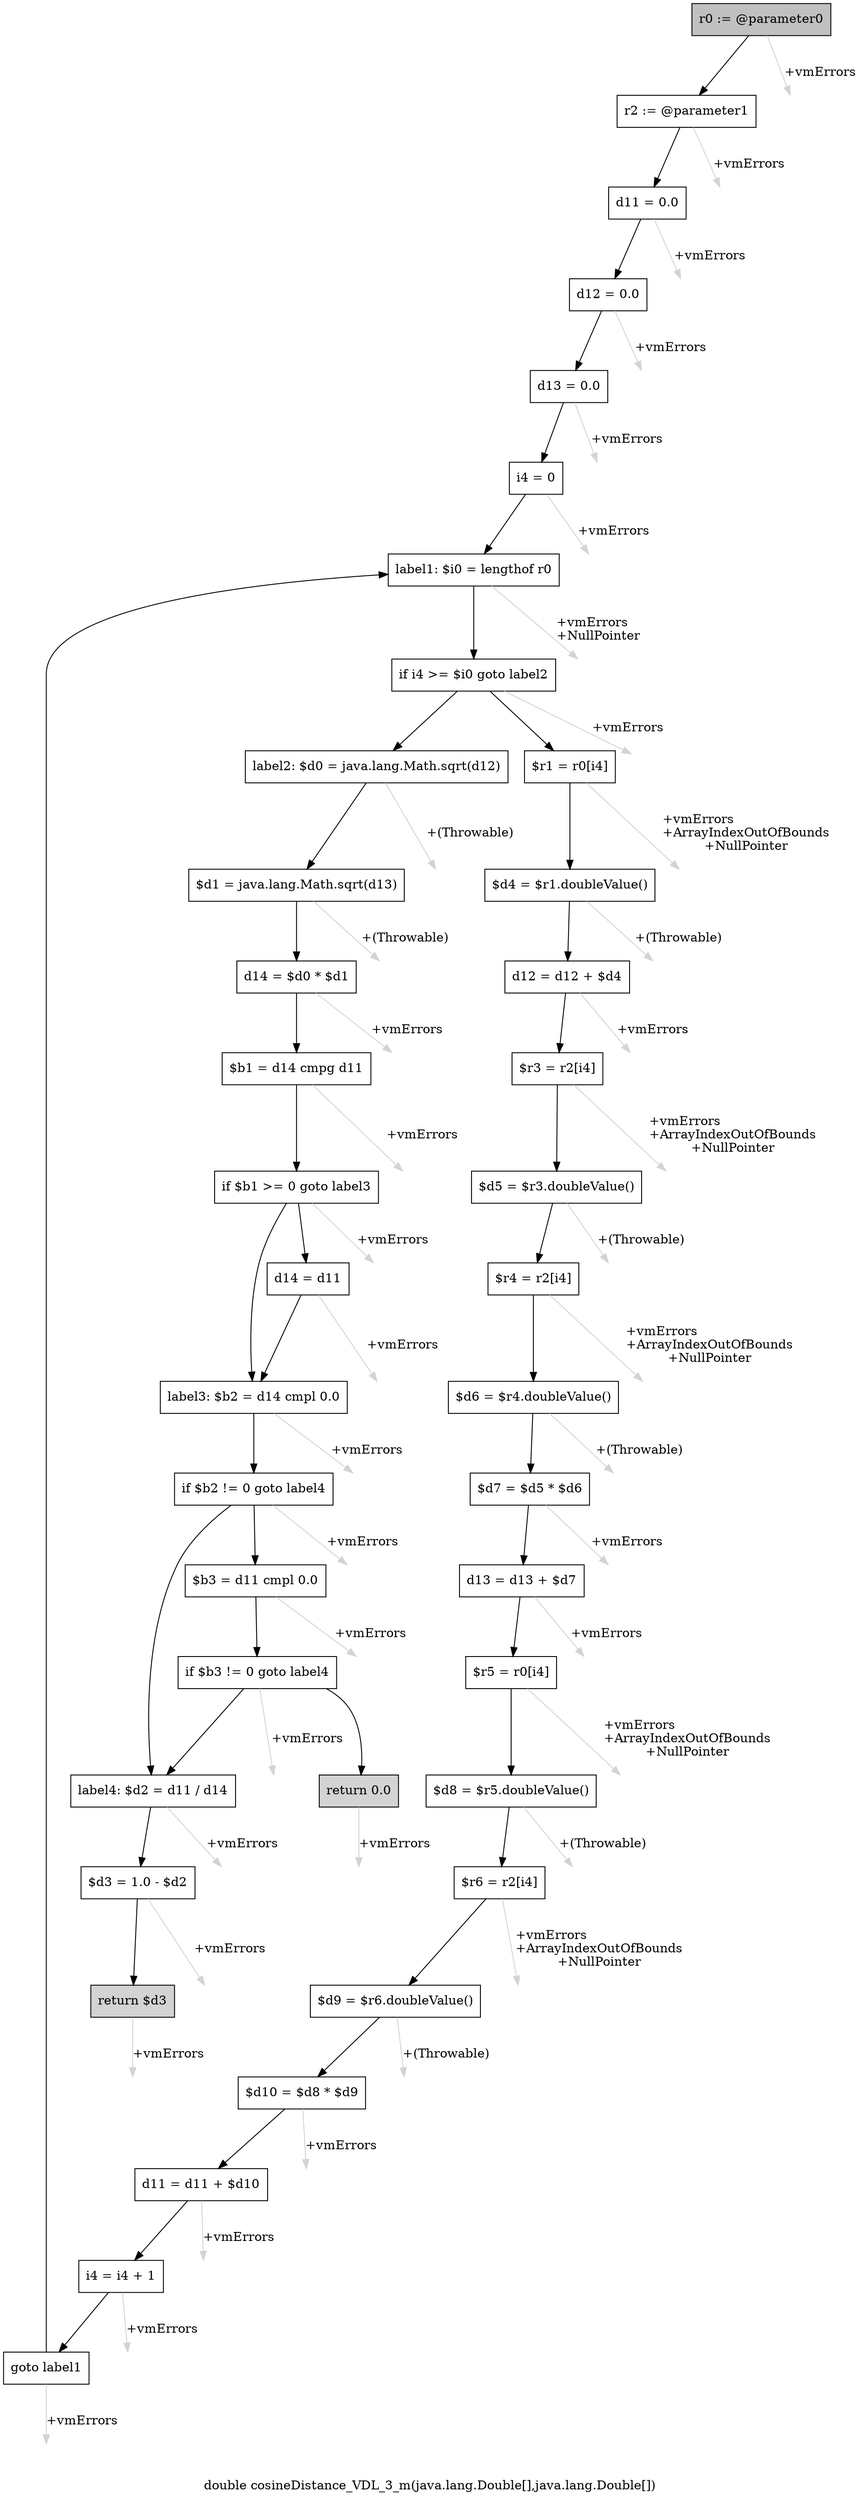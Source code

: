digraph "double cosineDistance_VDL_3_m(java.lang.Double[],java.lang.Double[])" {
    label="double cosineDistance_VDL_3_m(java.lang.Double[],java.lang.Double[])";
    node [shape=box];
    "0" [style=filled,fillcolor=gray,label="r0 := @parameter0",];
    "1" [label="r2 := @parameter1",];
    "0"->"1" [color=black,];
    "39" [style=invis,label="Esc",];
    "0"->"39" [color=lightgray,label="\l+vmErrors",];
    "2" [label="d11 = 0.0",];
    "1"->"2" [color=black,];
    "40" [style=invis,label="Esc",];
    "1"->"40" [color=lightgray,label="\l+vmErrors",];
    "3" [label="d12 = 0.0",];
    "2"->"3" [color=black,];
    "41" [style=invis,label="Esc",];
    "2"->"41" [color=lightgray,label="\l+vmErrors",];
    "4" [label="d13 = 0.0",];
    "3"->"4" [color=black,];
    "42" [style=invis,label="Esc",];
    "3"->"42" [color=lightgray,label="\l+vmErrors",];
    "5" [label="i4 = 0",];
    "4"->"5" [color=black,];
    "43" [style=invis,label="Esc",];
    "4"->"43" [color=lightgray,label="\l+vmErrors",];
    "6" [label="label1: $i0 = lengthof r0",];
    "5"->"6" [color=black,];
    "44" [style=invis,label="Esc",];
    "5"->"44" [color=lightgray,label="\l+vmErrors",];
    "7" [label="if i4 >= $i0 goto label2",];
    "6"->"7" [color=black,];
    "45" [style=invis,label="Esc",];
    "6"->"45" [color=lightgray,label="\l+vmErrors\l+NullPointer",];
    "8" [label="$r1 = r0[i4]",];
    "7"->"8" [color=black,];
    "25" [label="label2: $d0 = java.lang.Math.sqrt(d12)",];
    "7"->"25" [color=black,];
    "46" [style=invis,label="Esc",];
    "7"->"46" [color=lightgray,label="\l+vmErrors",];
    "9" [label="$d4 = $r1.doubleValue()",];
    "8"->"9" [color=black,];
    "47" [style=invis,label="Esc",];
    "8"->"47" [color=lightgray,label="\l+vmErrors\l+ArrayIndexOutOfBounds\l+NullPointer",];
    "10" [label="d12 = d12 + $d4",];
    "9"->"10" [color=black,];
    "48" [style=invis,label="Esc",];
    "9"->"48" [color=lightgray,label="\l+(Throwable)",];
    "11" [label="$r3 = r2[i4]",];
    "10"->"11" [color=black,];
    "49" [style=invis,label="Esc",];
    "10"->"49" [color=lightgray,label="\l+vmErrors",];
    "12" [label="$d5 = $r3.doubleValue()",];
    "11"->"12" [color=black,];
    "50" [style=invis,label="Esc",];
    "11"->"50" [color=lightgray,label="\l+vmErrors\l+ArrayIndexOutOfBounds\l+NullPointer",];
    "13" [label="$r4 = r2[i4]",];
    "12"->"13" [color=black,];
    "51" [style=invis,label="Esc",];
    "12"->"51" [color=lightgray,label="\l+(Throwable)",];
    "14" [label="$d6 = $r4.doubleValue()",];
    "13"->"14" [color=black,];
    "52" [style=invis,label="Esc",];
    "13"->"52" [color=lightgray,label="\l+vmErrors\l+ArrayIndexOutOfBounds\l+NullPointer",];
    "15" [label="$d7 = $d5 * $d6",];
    "14"->"15" [color=black,];
    "53" [style=invis,label="Esc",];
    "14"->"53" [color=lightgray,label="\l+(Throwable)",];
    "16" [label="d13 = d13 + $d7",];
    "15"->"16" [color=black,];
    "54" [style=invis,label="Esc",];
    "15"->"54" [color=lightgray,label="\l+vmErrors",];
    "17" [label="$r5 = r0[i4]",];
    "16"->"17" [color=black,];
    "55" [style=invis,label="Esc",];
    "16"->"55" [color=lightgray,label="\l+vmErrors",];
    "18" [label="$d8 = $r5.doubleValue()",];
    "17"->"18" [color=black,];
    "56" [style=invis,label="Esc",];
    "17"->"56" [color=lightgray,label="\l+vmErrors\l+ArrayIndexOutOfBounds\l+NullPointer",];
    "19" [label="$r6 = r2[i4]",];
    "18"->"19" [color=black,];
    "57" [style=invis,label="Esc",];
    "18"->"57" [color=lightgray,label="\l+(Throwable)",];
    "20" [label="$d9 = $r6.doubleValue()",];
    "19"->"20" [color=black,];
    "58" [style=invis,label="Esc",];
    "19"->"58" [color=lightgray,label="\l+vmErrors\l+ArrayIndexOutOfBounds\l+NullPointer",];
    "21" [label="$d10 = $d8 * $d9",];
    "20"->"21" [color=black,];
    "59" [style=invis,label="Esc",];
    "20"->"59" [color=lightgray,label="\l+(Throwable)",];
    "22" [label="d11 = d11 + $d10",];
    "21"->"22" [color=black,];
    "60" [style=invis,label="Esc",];
    "21"->"60" [color=lightgray,label="\l+vmErrors",];
    "23" [label="i4 = i4 + 1",];
    "22"->"23" [color=black,];
    "61" [style=invis,label="Esc",];
    "22"->"61" [color=lightgray,label="\l+vmErrors",];
    "24" [label="goto label1",];
    "23"->"24" [color=black,];
    "62" [style=invis,label="Esc",];
    "23"->"62" [color=lightgray,label="\l+vmErrors",];
    "24"->"6" [color=black,];
    "63" [style=invis,label="Esc",];
    "24"->"63" [color=lightgray,label="\l+vmErrors",];
    "26" [label="$d1 = java.lang.Math.sqrt(d13)",];
    "25"->"26" [color=black,];
    "64" [style=invis,label="Esc",];
    "25"->"64" [color=lightgray,label="\l+(Throwable)",];
    "27" [label="d14 = $d0 * $d1",];
    "26"->"27" [color=black,];
    "65" [style=invis,label="Esc",];
    "26"->"65" [color=lightgray,label="\l+(Throwable)",];
    "28" [label="$b1 = d14 cmpg d11",];
    "27"->"28" [color=black,];
    "66" [style=invis,label="Esc",];
    "27"->"66" [color=lightgray,label="\l+vmErrors",];
    "29" [label="if $b1 >= 0 goto label3",];
    "28"->"29" [color=black,];
    "67" [style=invis,label="Esc",];
    "28"->"67" [color=lightgray,label="\l+vmErrors",];
    "30" [label="d14 = d11",];
    "29"->"30" [color=black,];
    "31" [label="label3: $b2 = d14 cmpl 0.0",];
    "29"->"31" [color=black,];
    "68" [style=invis,label="Esc",];
    "29"->"68" [color=lightgray,label="\l+vmErrors",];
    "30"->"31" [color=black,];
    "69" [style=invis,label="Esc",];
    "30"->"69" [color=lightgray,label="\l+vmErrors",];
    "32" [label="if $b2 != 0 goto label4",];
    "31"->"32" [color=black,];
    "70" [style=invis,label="Esc",];
    "31"->"70" [color=lightgray,label="\l+vmErrors",];
    "33" [label="$b3 = d11 cmpl 0.0",];
    "32"->"33" [color=black,];
    "36" [label="label4: $d2 = d11 / d14",];
    "32"->"36" [color=black,];
    "71" [style=invis,label="Esc",];
    "32"->"71" [color=lightgray,label="\l+vmErrors",];
    "34" [label="if $b3 != 0 goto label4",];
    "33"->"34" [color=black,];
    "72" [style=invis,label="Esc",];
    "33"->"72" [color=lightgray,label="\l+vmErrors",];
    "35" [style=filled,fillcolor=lightgray,label="return 0.0",];
    "34"->"35" [color=black,];
    "34"->"36" [color=black,];
    "73" [style=invis,label="Esc",];
    "34"->"73" [color=lightgray,label="\l+vmErrors",];
    "74" [style=invis,label="Esc",];
    "35"->"74" [color=lightgray,label="\l+vmErrors",];
    "37" [label="$d3 = 1.0 - $d2",];
    "36"->"37" [color=black,];
    "75" [style=invis,label="Esc",];
    "36"->"75" [color=lightgray,label="\l+vmErrors",];
    "38" [style=filled,fillcolor=lightgray,label="return $d3",];
    "37"->"38" [color=black,];
    "76" [style=invis,label="Esc",];
    "37"->"76" [color=lightgray,label="\l+vmErrors",];
    "77" [style=invis,label="Esc",];
    "38"->"77" [color=lightgray,label="\l+vmErrors",];
}
